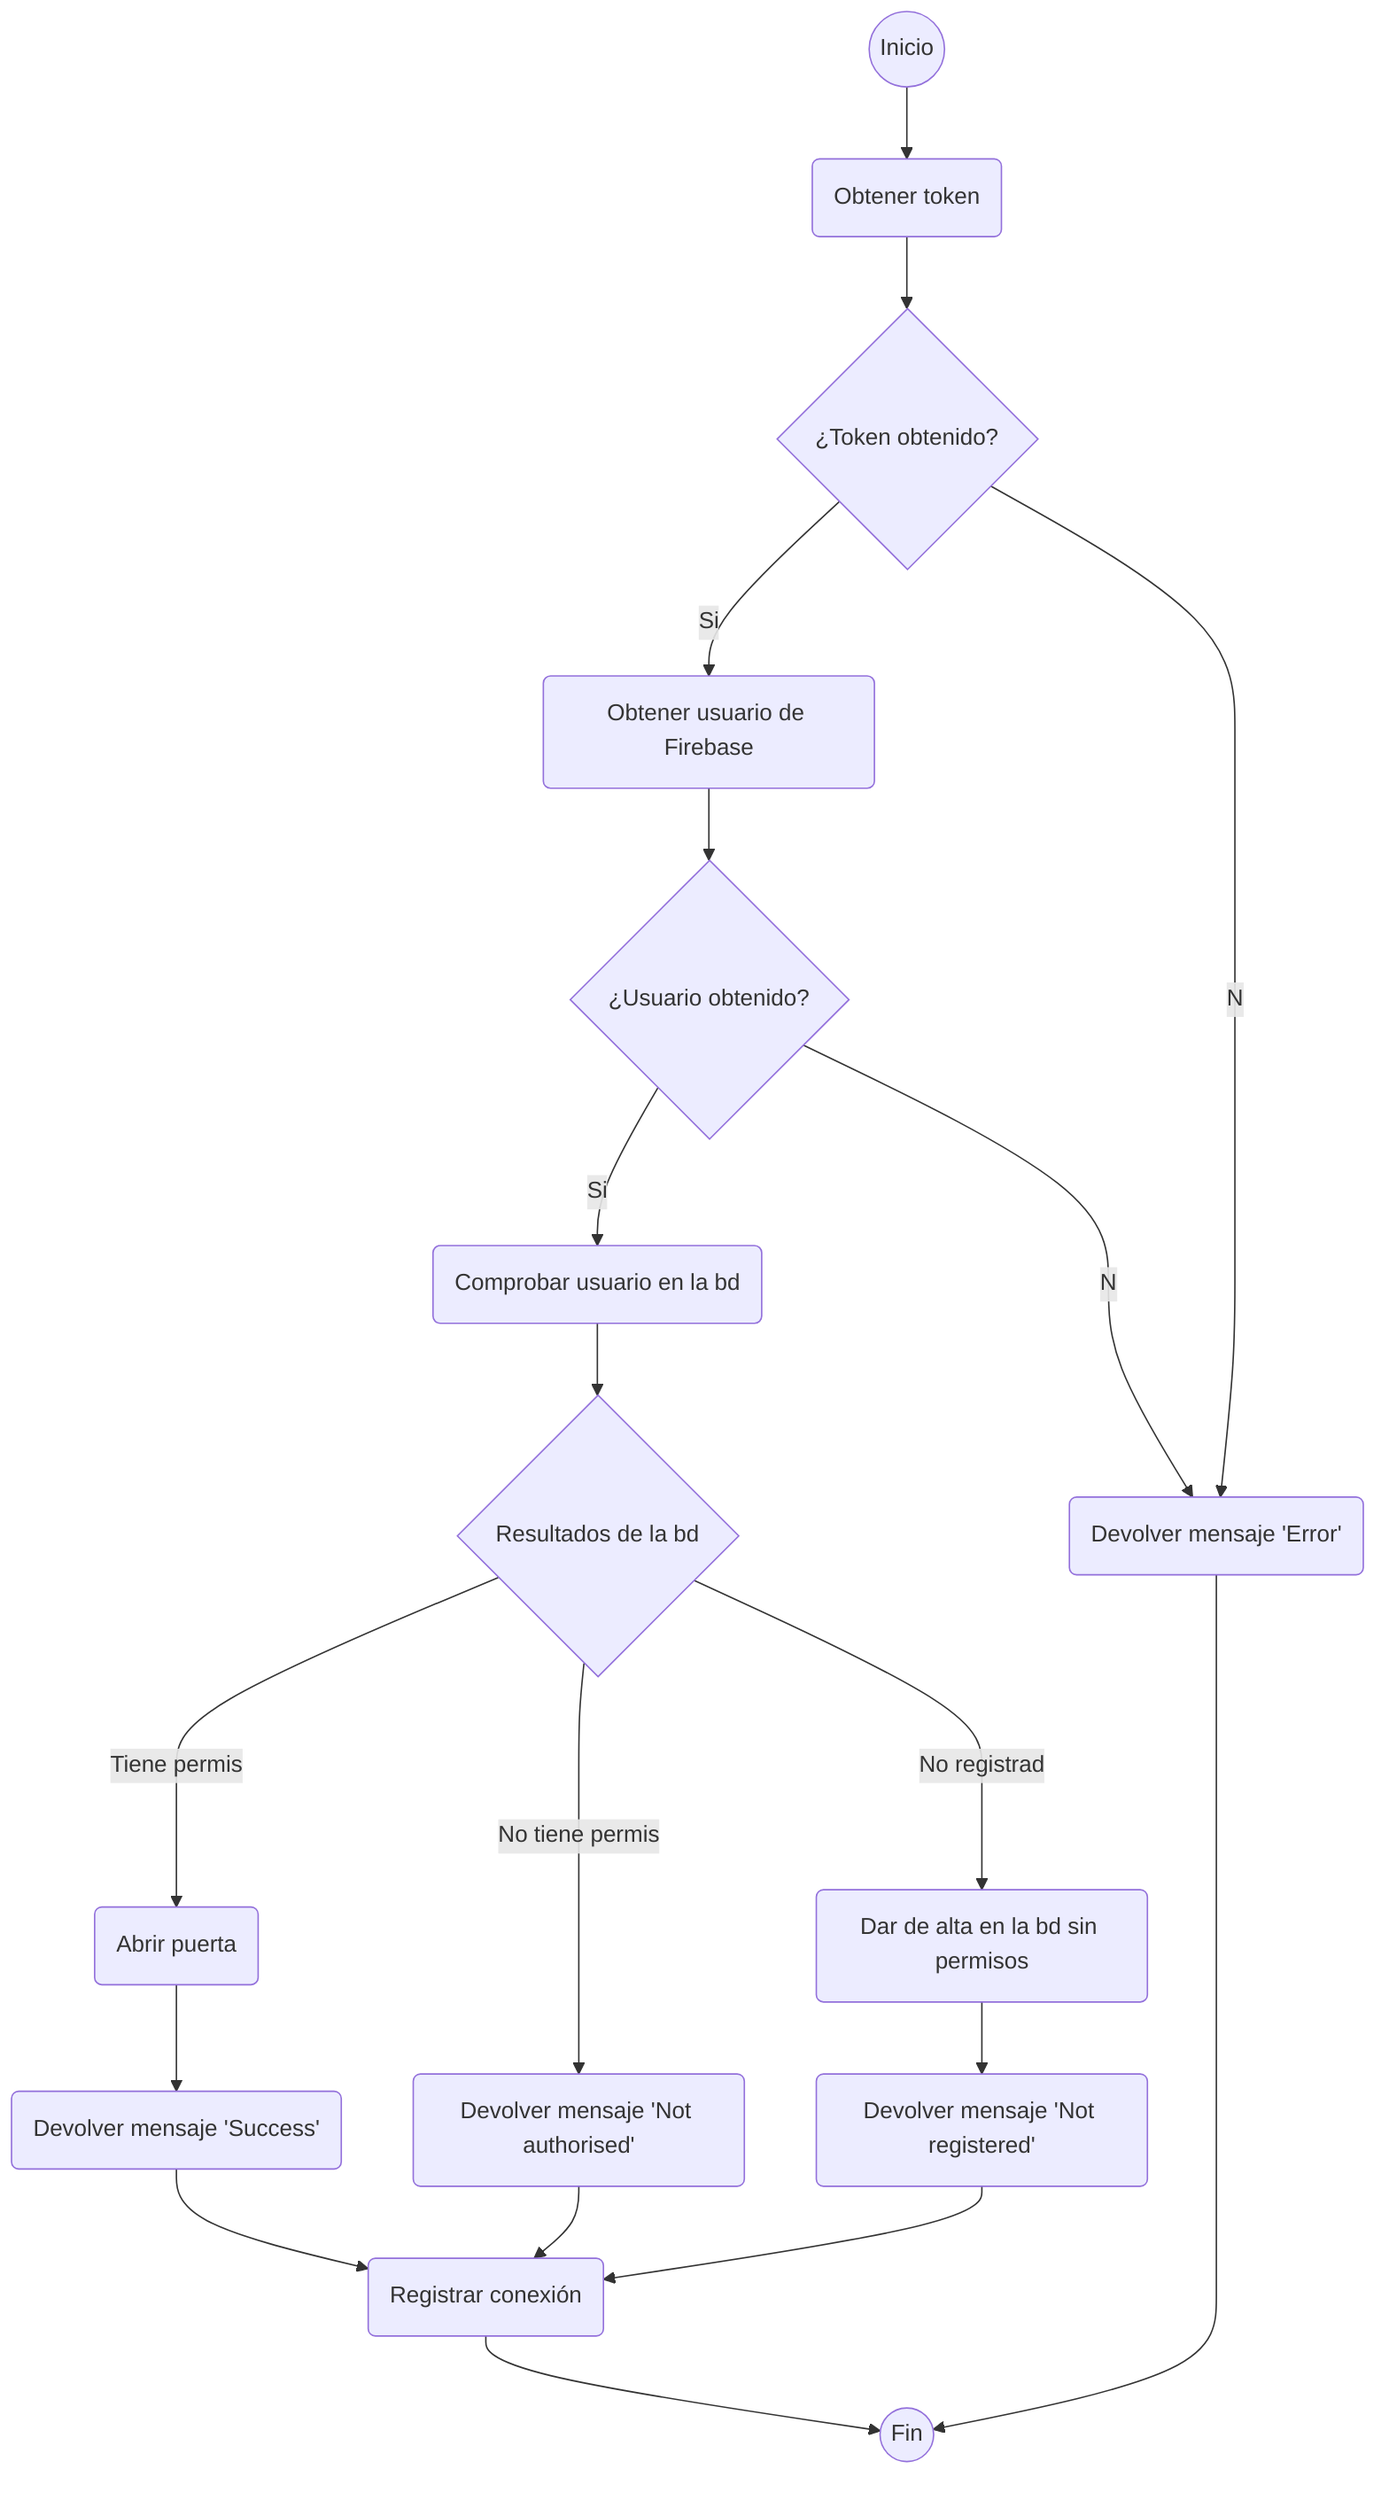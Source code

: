 graph TD
reg_cnx(Registrar conexión)

ini((Inicio))-->obt_tok(Obtener token)-->tk_val{"¿Token obtenido?"}--Si-->obt_usu(Obtener usuario de Firebase)-->us_obt{"¿Usuario obtenido?"}--Si-->comp_bd(Comprobar usuario en la bd)-->perm_bd{"Resultados de la bd"}

us_obt--No-->msg_err(Devolver mensaje 'Error')-->fin
tk_val--No-->msg_err

perm_bd--Tiene permiso-->abrir(Abrir puerta)-->msg_succ(Devolver mensaje 'Success')-->reg_cnx
perm_bd--No tiene permiso-->msg_nauth(Devolver mensaje 'Not authorised')-->reg_cnx
perm_bd--No registrado-->alta(Dar de alta en la bd sin permisos)-->msg_nreg(Devolver mensaje 'Not registered')-->reg_cnx

reg_cnx-->fin((Fin))